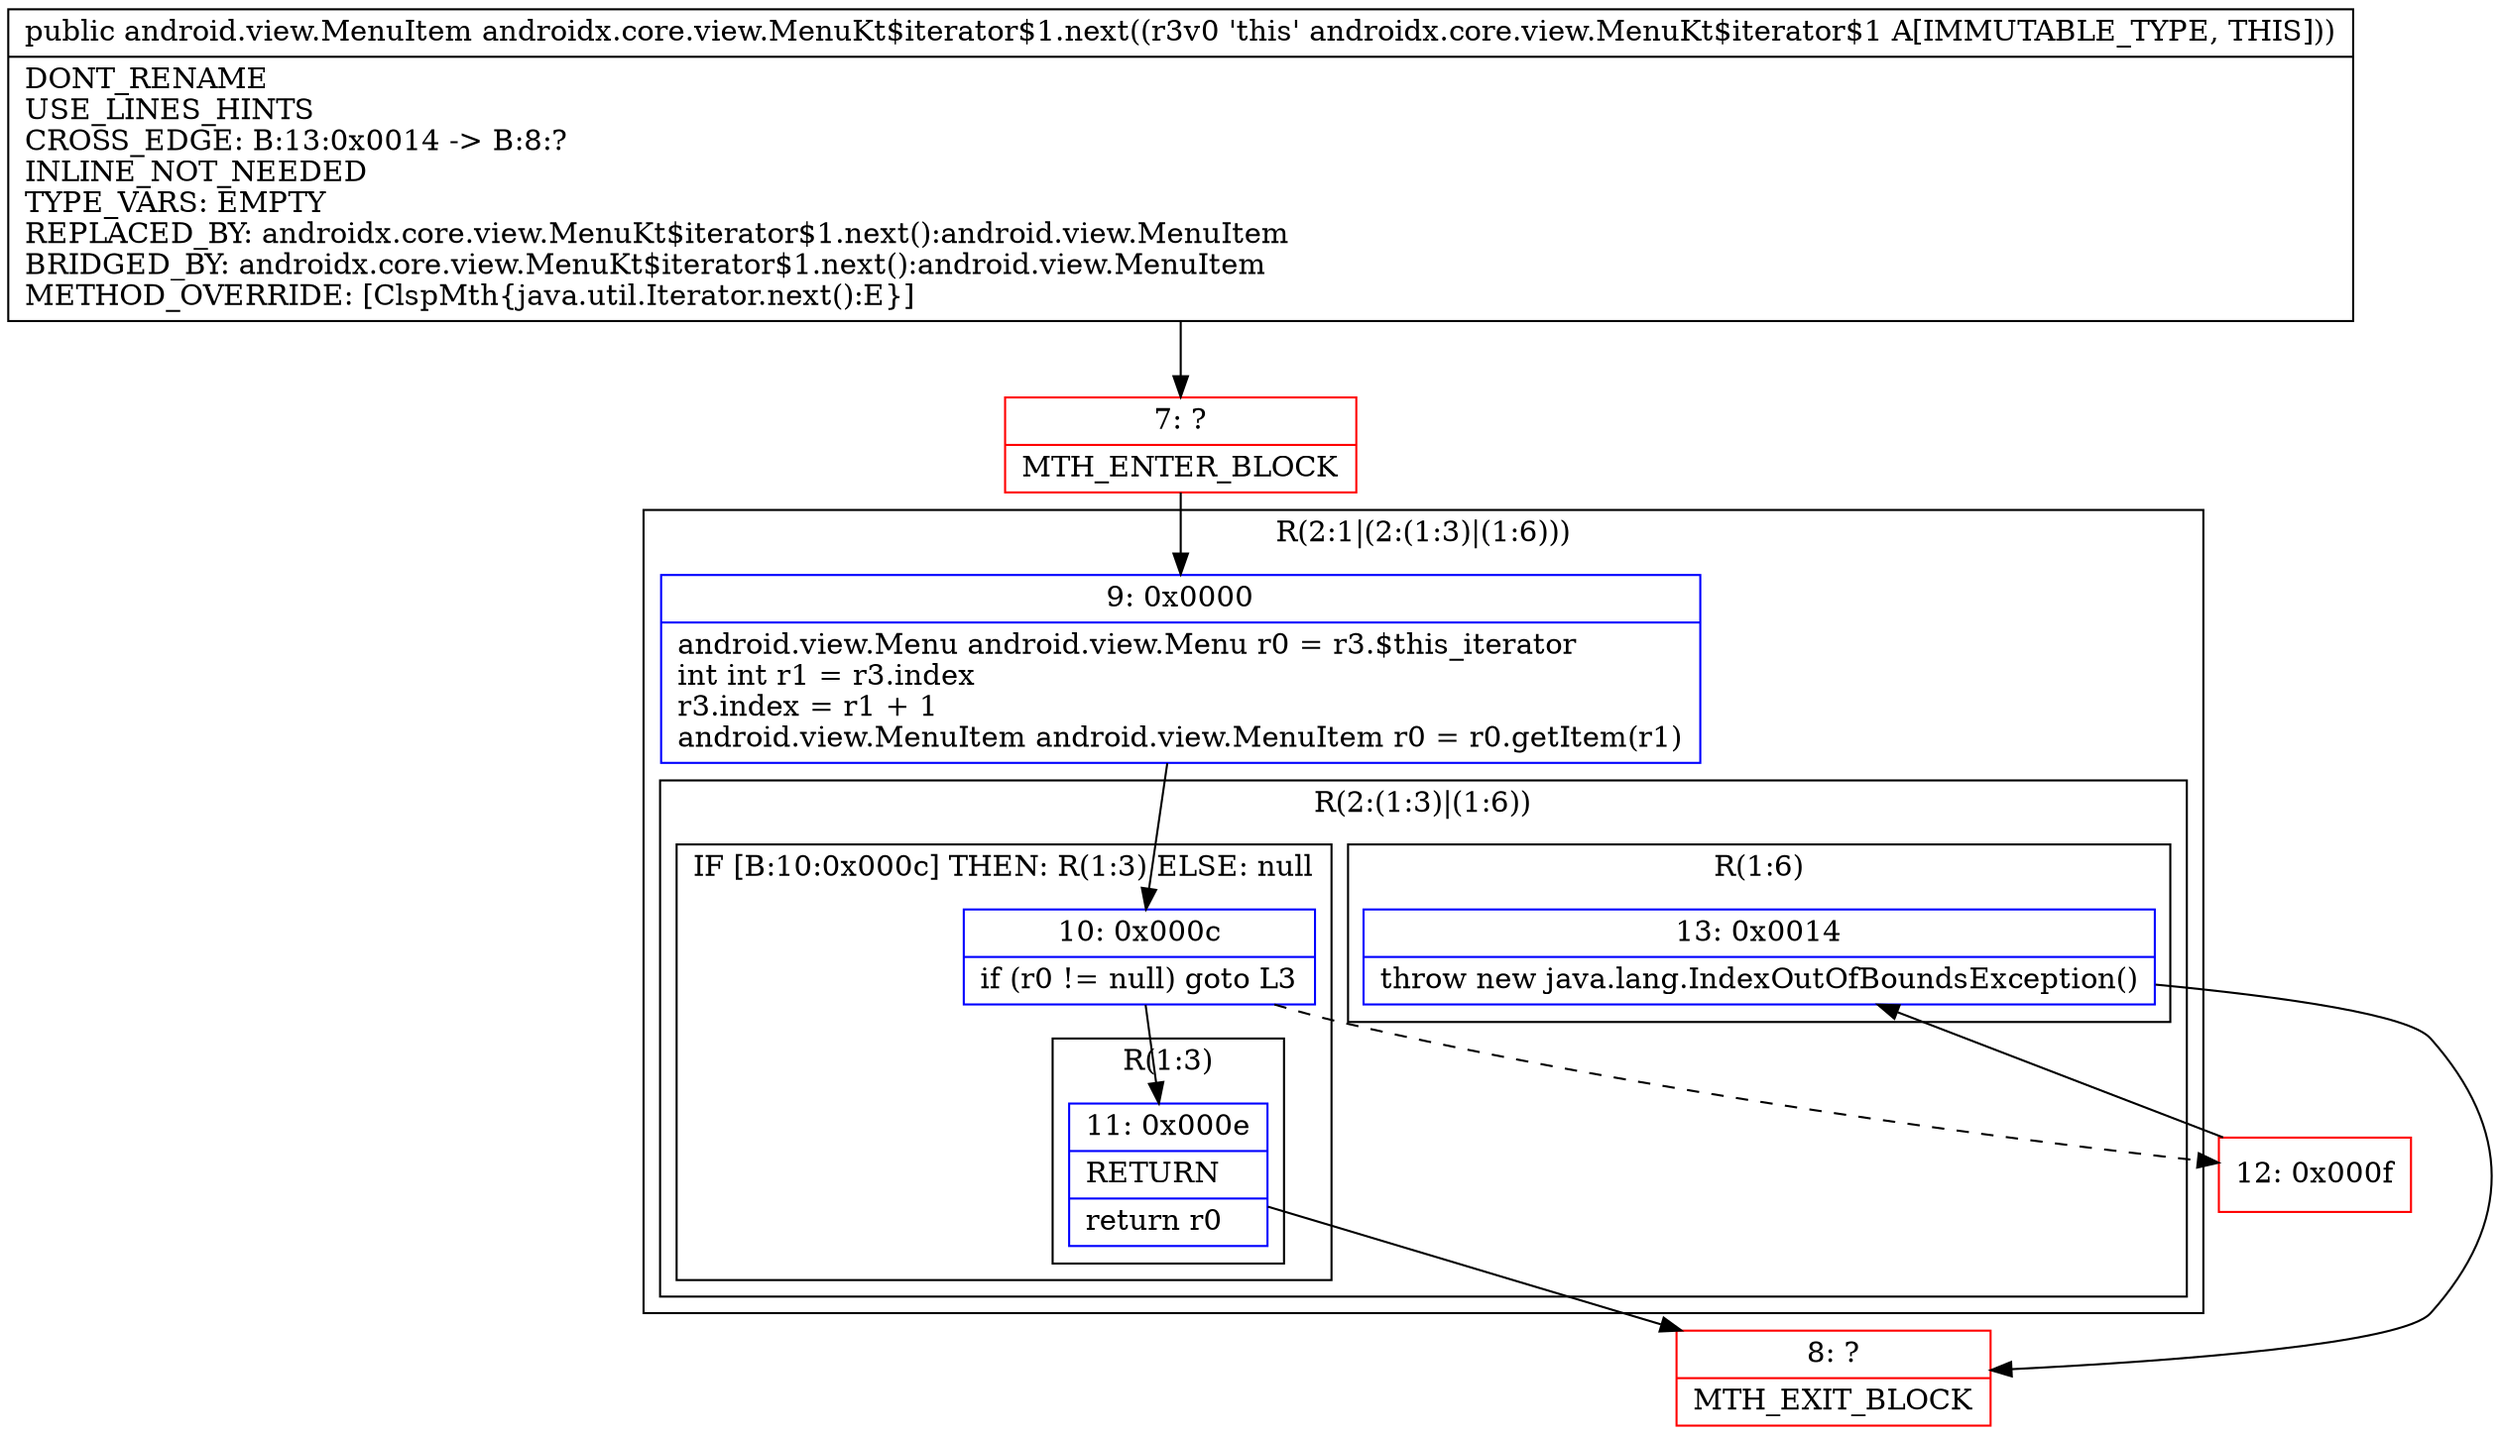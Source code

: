 digraph "CFG forandroidx.core.view.MenuKt$iterator$1.next()Landroid\/view\/MenuItem;" {
subgraph cluster_Region_252076796 {
label = "R(2:1|(2:(1:3)|(1:6)))";
node [shape=record,color=blue];
Node_9 [shape=record,label="{9\:\ 0x0000|android.view.Menu android.view.Menu r0 = r3.$this_iterator\lint int r1 = r3.index\lr3.index = r1 + 1\landroid.view.MenuItem android.view.MenuItem r0 = r0.getItem(r1)\l}"];
subgraph cluster_Region_1863885370 {
label = "R(2:(1:3)|(1:6))";
node [shape=record,color=blue];
subgraph cluster_IfRegion_1220680374 {
label = "IF [B:10:0x000c] THEN: R(1:3) ELSE: null";
node [shape=record,color=blue];
Node_10 [shape=record,label="{10\:\ 0x000c|if (r0 != null) goto L3\l}"];
subgraph cluster_Region_915782998 {
label = "R(1:3)";
node [shape=record,color=blue];
Node_11 [shape=record,label="{11\:\ 0x000e|RETURN\l|return r0\l}"];
}
}
subgraph cluster_Region_406680655 {
label = "R(1:6)";
node [shape=record,color=blue];
Node_13 [shape=record,label="{13\:\ 0x0014|throw new java.lang.IndexOutOfBoundsException()\l}"];
}
}
}
Node_7 [shape=record,color=red,label="{7\:\ ?|MTH_ENTER_BLOCK\l}"];
Node_8 [shape=record,color=red,label="{8\:\ ?|MTH_EXIT_BLOCK\l}"];
Node_12 [shape=record,color=red,label="{12\:\ 0x000f}"];
MethodNode[shape=record,label="{public android.view.MenuItem androidx.core.view.MenuKt$iterator$1.next((r3v0 'this' androidx.core.view.MenuKt$iterator$1 A[IMMUTABLE_TYPE, THIS]))  | DONT_RENAME\lUSE_LINES_HINTS\lCROSS_EDGE: B:13:0x0014 \-\> B:8:?\lINLINE_NOT_NEEDED\lTYPE_VARS: EMPTY\lREPLACED_BY: androidx.core.view.MenuKt$iterator$1.next():android.view.MenuItem\lBRIDGED_BY: androidx.core.view.MenuKt$iterator$1.next():android.view.MenuItem\lMETHOD_OVERRIDE: [ClspMth\{java.util.Iterator.next():E\}]\l}"];
MethodNode -> Node_7;Node_9 -> Node_10;
Node_10 -> Node_11;
Node_10 -> Node_12[style=dashed];
Node_11 -> Node_8;
Node_13 -> Node_8;
Node_7 -> Node_9;
Node_12 -> Node_13;
}

